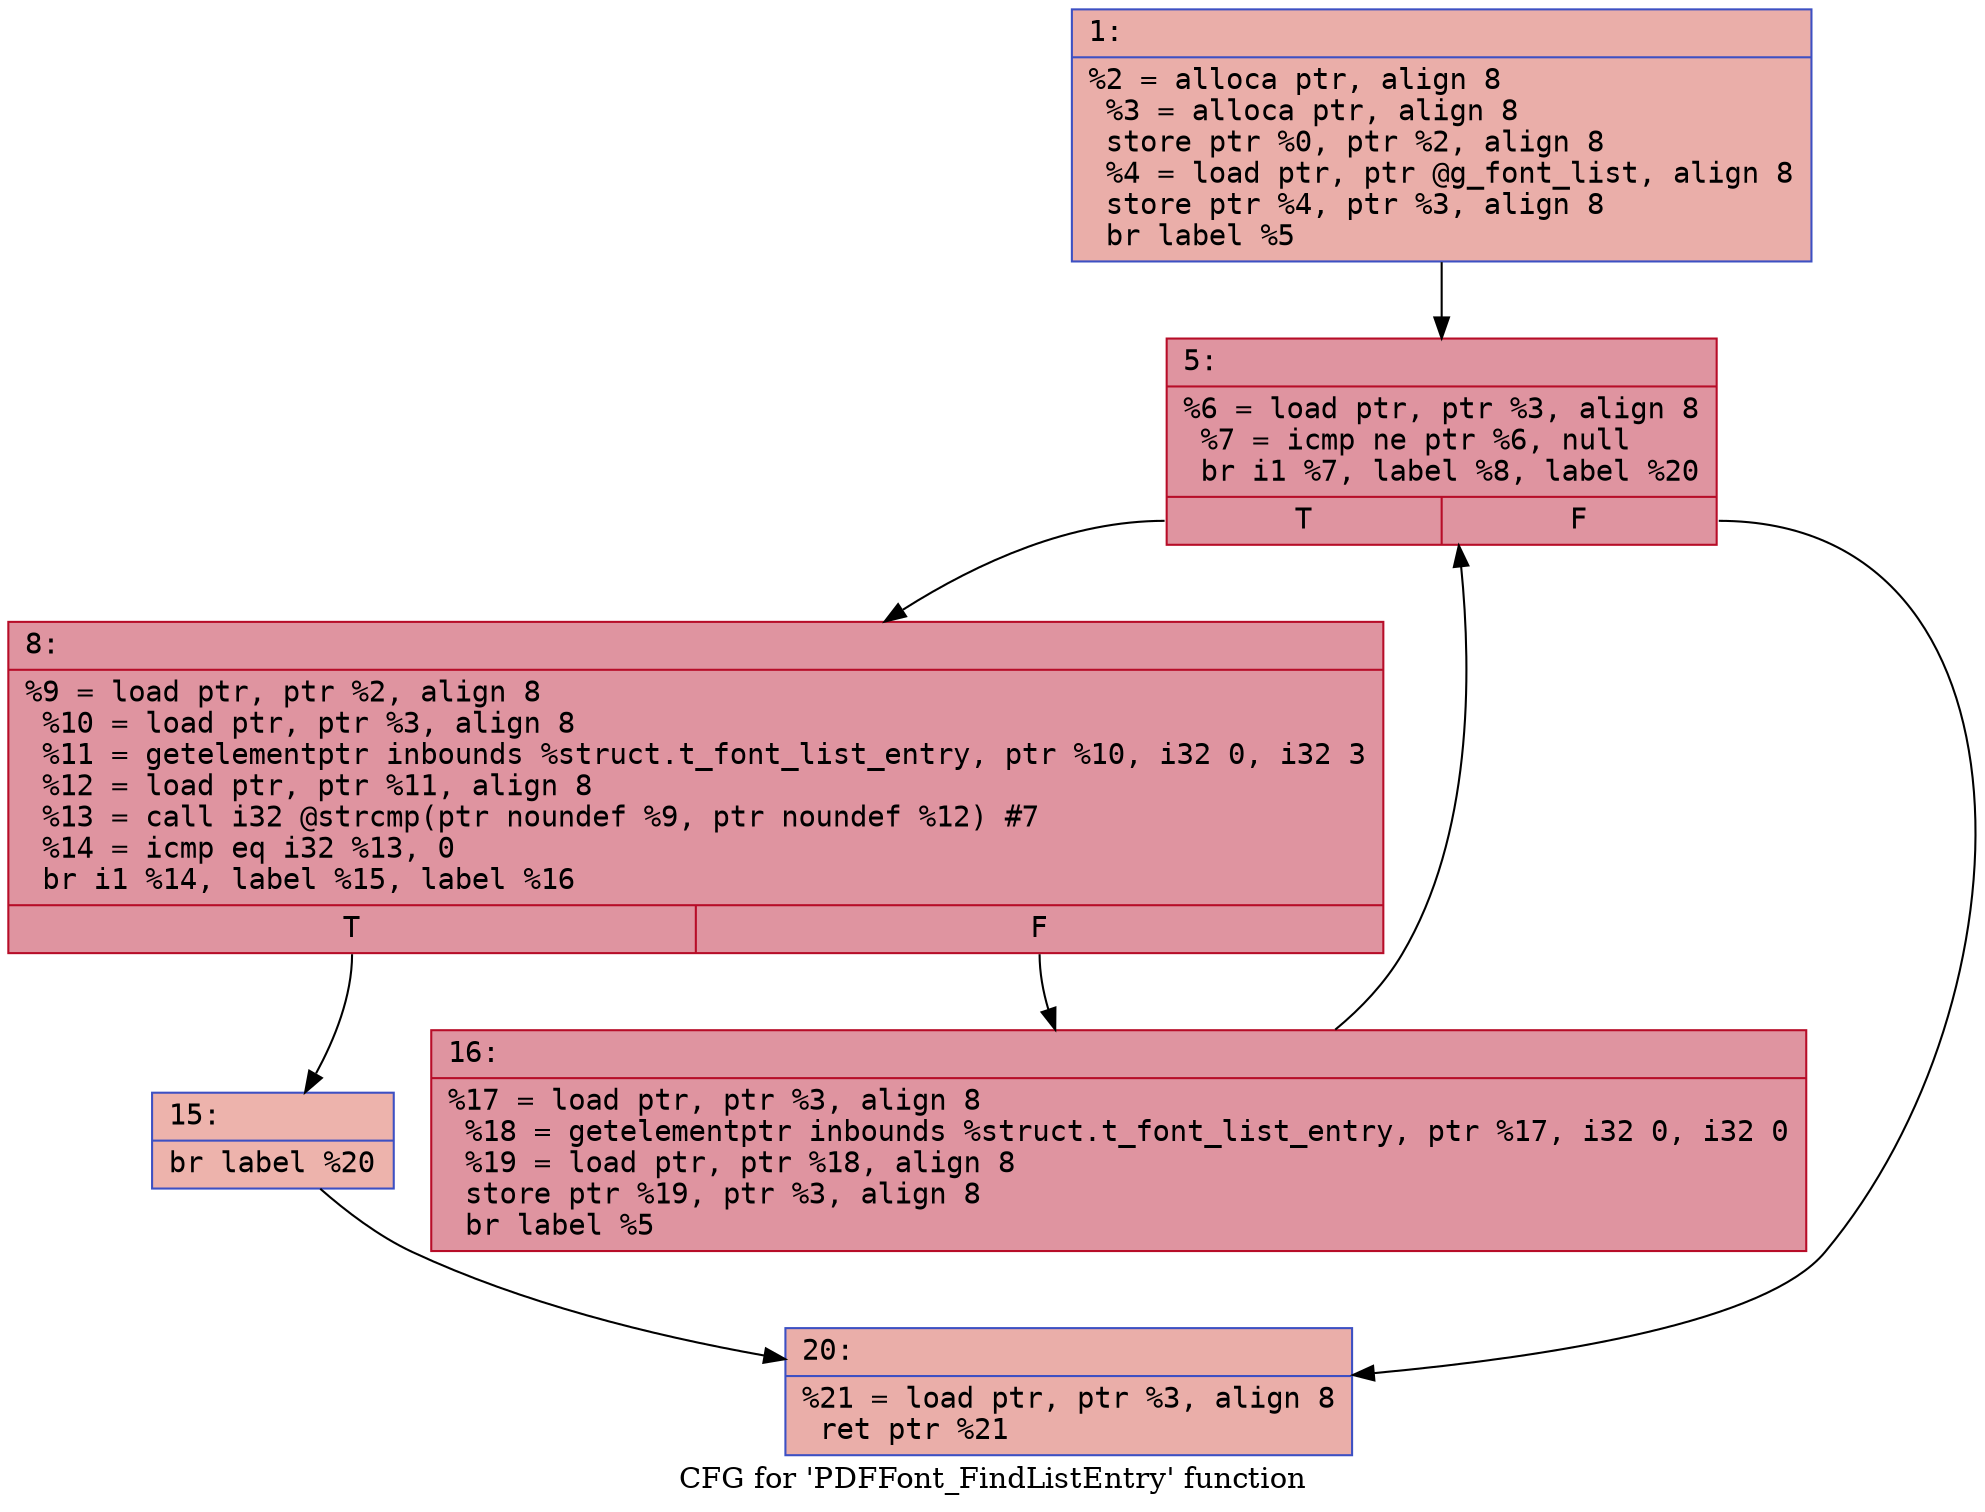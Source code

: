 digraph "CFG for 'PDFFont_FindListEntry' function" {
	label="CFG for 'PDFFont_FindListEntry' function";

	Node0x60000052eda0 [shape=record,color="#3d50c3ff", style=filled, fillcolor="#d0473d70" fontname="Courier",label="{1:\l|  %2 = alloca ptr, align 8\l  %3 = alloca ptr, align 8\l  store ptr %0, ptr %2, align 8\l  %4 = load ptr, ptr @g_font_list, align 8\l  store ptr %4, ptr %3, align 8\l  br label %5\l}"];
	Node0x60000052eda0 -> Node0x60000052edf0[tooltip="1 -> 5\nProbability 100.00%" ];
	Node0x60000052edf0 [shape=record,color="#b70d28ff", style=filled, fillcolor="#b70d2870" fontname="Courier",label="{5:\l|  %6 = load ptr, ptr %3, align 8\l  %7 = icmp ne ptr %6, null\l  br i1 %7, label %8, label %20\l|{<s0>T|<s1>F}}"];
	Node0x60000052edf0:s0 -> Node0x60000052ee40[tooltip="5 -> 8\nProbability 96.88%" ];
	Node0x60000052edf0:s1 -> Node0x60000052ef30[tooltip="5 -> 20\nProbability 3.12%" ];
	Node0x60000052ee40 [shape=record,color="#b70d28ff", style=filled, fillcolor="#b70d2870" fontname="Courier",label="{8:\l|  %9 = load ptr, ptr %2, align 8\l  %10 = load ptr, ptr %3, align 8\l  %11 = getelementptr inbounds %struct.t_font_list_entry, ptr %10, i32 0, i32 3\l  %12 = load ptr, ptr %11, align 8\l  %13 = call i32 @strcmp(ptr noundef %9, ptr noundef %12) #7\l  %14 = icmp eq i32 %13, 0\l  br i1 %14, label %15, label %16\l|{<s0>T|<s1>F}}"];
	Node0x60000052ee40:s0 -> Node0x60000052ee90[tooltip="8 -> 15\nProbability 3.12%" ];
	Node0x60000052ee40:s1 -> Node0x60000052eee0[tooltip="8 -> 16\nProbability 96.88%" ];
	Node0x60000052ee90 [shape=record,color="#3d50c3ff", style=filled, fillcolor="#d6524470" fontname="Courier",label="{15:\l|  br label %20\l}"];
	Node0x60000052ee90 -> Node0x60000052ef30[tooltip="15 -> 20\nProbability 100.00%" ];
	Node0x60000052eee0 [shape=record,color="#b70d28ff", style=filled, fillcolor="#b70d2870" fontname="Courier",label="{16:\l|  %17 = load ptr, ptr %3, align 8\l  %18 = getelementptr inbounds %struct.t_font_list_entry, ptr %17, i32 0, i32 0\l  %19 = load ptr, ptr %18, align 8\l  store ptr %19, ptr %3, align 8\l  br label %5\l}"];
	Node0x60000052eee0 -> Node0x60000052edf0[tooltip="16 -> 5\nProbability 100.00%" ];
	Node0x60000052ef30 [shape=record,color="#3d50c3ff", style=filled, fillcolor="#d0473d70" fontname="Courier",label="{20:\l|  %21 = load ptr, ptr %3, align 8\l  ret ptr %21\l}"];
}
